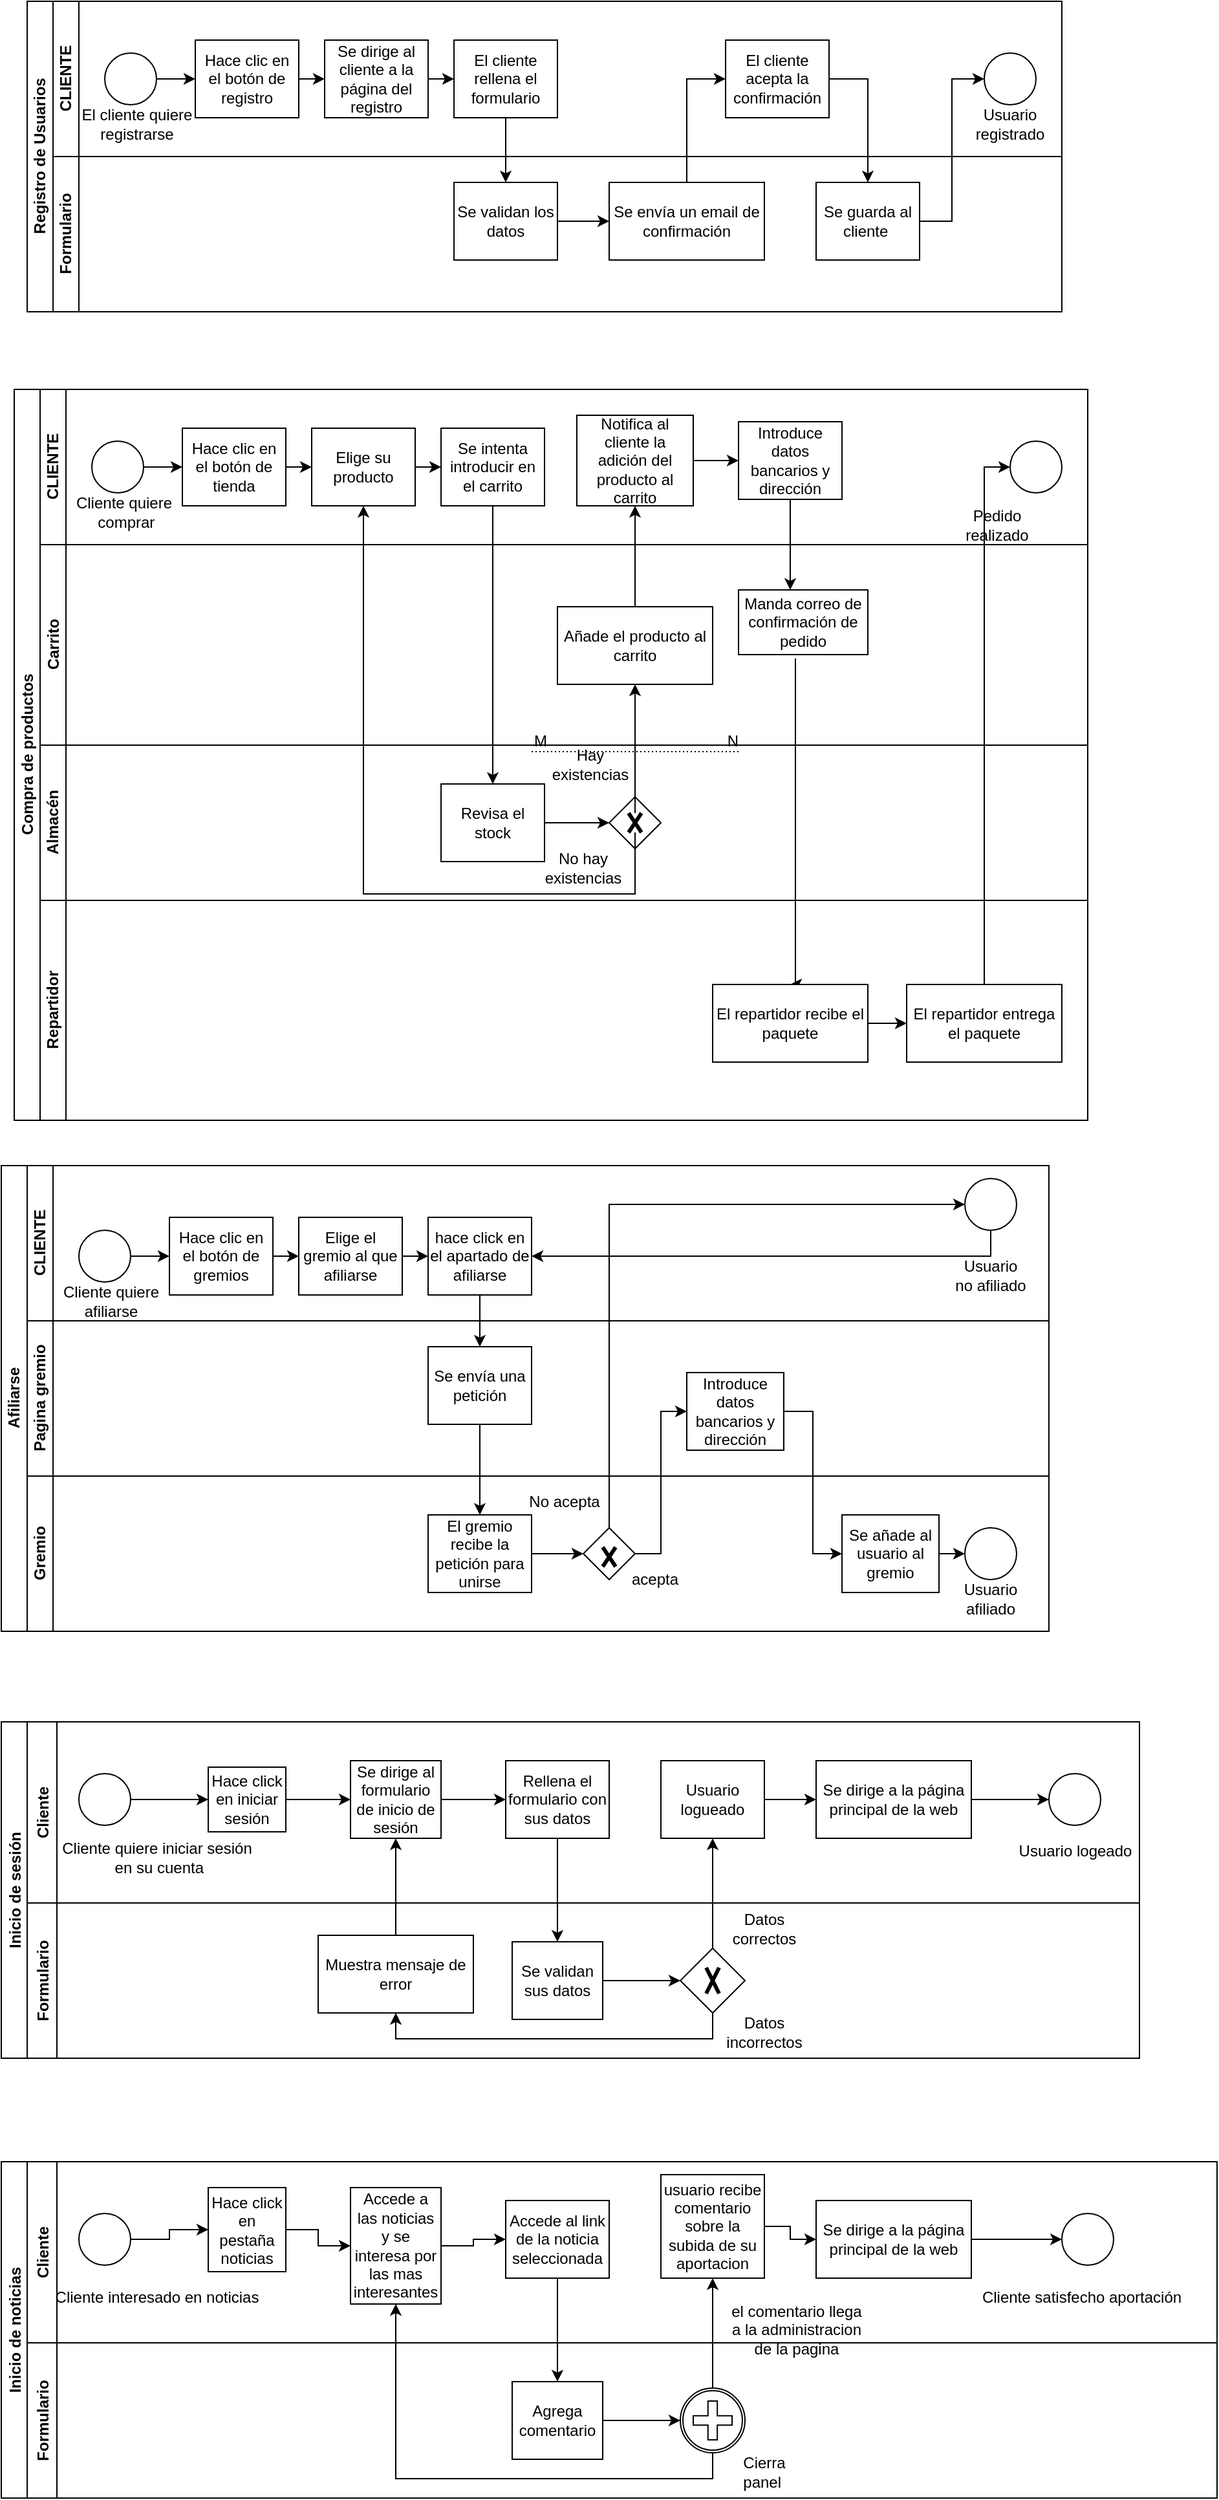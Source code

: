 <mxfile version="18.0.7" type="device"><diagram id="prtHgNgQTEPvFCAcTncT" name="Page-1"><mxGraphModel dx="1381" dy="795" grid="1" gridSize="10" guides="1" tooltips="1" connect="1" arrows="1" fold="1" page="1" pageScale="1" pageWidth="827" pageHeight="1169" math="0" shadow="0"><root><mxCell id="0"/><mxCell id="1" parent="0"/><mxCell id="dNxyNK7c78bLwvsdeMH5-19" value="Registro de Usuarios" style="swimlane;html=1;childLayout=stackLayout;resizeParent=1;resizeParentMax=0;horizontal=0;startSize=20;horizontalStack=0;" parent="1" vertex="1"><mxGeometry x="230" y="130" width="800" height="240" as="geometry"/></mxCell><mxCell id="dNxyNK7c78bLwvsdeMH5-20" value="CLIENTE" style="swimlane;html=1;startSize=20;horizontal=0;" parent="dNxyNK7c78bLwvsdeMH5-19" vertex="1"><mxGeometry x="20" width="780" height="120" as="geometry"/></mxCell><mxCell id="dNxyNK7c78bLwvsdeMH5-25" value="" style="edgeStyle=orthogonalEdgeStyle;rounded=0;orthogonalLoop=1;jettySize=auto;html=1;" parent="dNxyNK7c78bLwvsdeMH5-20" source="dNxyNK7c78bLwvsdeMH5-23" target="dNxyNK7c78bLwvsdeMH5-24" edge="1"><mxGeometry relative="1" as="geometry"/></mxCell><mxCell id="dNxyNK7c78bLwvsdeMH5-23" value="" style="ellipse;whiteSpace=wrap;html=1;" parent="dNxyNK7c78bLwvsdeMH5-20" vertex="1"><mxGeometry x="40" y="40" width="40" height="40" as="geometry"/></mxCell><mxCell id="OFvrjrvto7L5P3AwREQr-15" style="edgeStyle=orthogonalEdgeStyle;rounded=0;orthogonalLoop=1;jettySize=auto;html=1;exitX=1;exitY=0.5;exitDx=0;exitDy=0;entryX=0;entryY=0.5;entryDx=0;entryDy=0;" parent="dNxyNK7c78bLwvsdeMH5-20" source="dNxyNK7c78bLwvsdeMH5-24" target="OFvrjrvto7L5P3AwREQr-13" edge="1"><mxGeometry relative="1" as="geometry"/></mxCell><mxCell id="dNxyNK7c78bLwvsdeMH5-24" value="Hace clic en el botón de registro" style="rounded=0;whiteSpace=wrap;html=1;fontFamily=Helvetica;fontSize=12;fontColor=#000000;align=center;" parent="dNxyNK7c78bLwvsdeMH5-20" vertex="1"><mxGeometry x="110" y="30" width="80" height="60" as="geometry"/></mxCell><mxCell id="dNxyNK7c78bLwvsdeMH5-30" value="El cliente acepta la confirmación" style="rounded=0;whiteSpace=wrap;html=1;fontFamily=Helvetica;fontSize=12;fontColor=#000000;align=center;" parent="dNxyNK7c78bLwvsdeMH5-20" vertex="1"><mxGeometry x="520" y="30" width="80" height="60" as="geometry"/></mxCell><mxCell id="dNxyNK7c78bLwvsdeMH5-32" value="" style="ellipse;whiteSpace=wrap;html=1;" parent="dNxyNK7c78bLwvsdeMH5-20" vertex="1"><mxGeometry x="720" y="40" width="40" height="40" as="geometry"/></mxCell><mxCell id="OFvrjrvto7L5P3AwREQr-1" value="El cliente quiere registrarse" style="text;html=1;strokeColor=none;fillColor=none;align=center;verticalAlign=middle;whiteSpace=wrap;rounded=0;" parent="dNxyNK7c78bLwvsdeMH5-20" vertex="1"><mxGeometry x="10" y="80" width="110" height="30" as="geometry"/></mxCell><mxCell id="OFvrjrvto7L5P3AwREQr-3" value="Usuario registrado" style="text;html=1;strokeColor=none;fillColor=none;align=center;verticalAlign=middle;whiteSpace=wrap;rounded=0;" parent="dNxyNK7c78bLwvsdeMH5-20" vertex="1"><mxGeometry x="710" y="80" width="60" height="30" as="geometry"/></mxCell><mxCell id="OFvrjrvto7L5P3AwREQr-6" value="El cliente rellena el formulario" style="rounded=0;whiteSpace=wrap;html=1;fontFamily=Helvetica;fontSize=12;fontColor=#000000;align=center;" parent="dNxyNK7c78bLwvsdeMH5-20" vertex="1"><mxGeometry x="310" y="30" width="80" height="60" as="geometry"/></mxCell><mxCell id="OFvrjrvto7L5P3AwREQr-14" style="edgeStyle=orthogonalEdgeStyle;rounded=0;orthogonalLoop=1;jettySize=auto;html=1;exitX=1;exitY=0.5;exitDx=0;exitDy=0;entryX=0;entryY=0.5;entryDx=0;entryDy=0;" parent="dNxyNK7c78bLwvsdeMH5-20" source="OFvrjrvto7L5P3AwREQr-13" target="OFvrjrvto7L5P3AwREQr-6" edge="1"><mxGeometry relative="1" as="geometry"/></mxCell><mxCell id="OFvrjrvto7L5P3AwREQr-13" value="Se dirige al cliente a la página del registro" style="rounded=0;whiteSpace=wrap;html=1;fontFamily=Helvetica;fontSize=12;fontColor=#000000;align=center;" parent="dNxyNK7c78bLwvsdeMH5-20" vertex="1"><mxGeometry x="210" y="30" width="80" height="60" as="geometry"/></mxCell><mxCell id="dNxyNK7c78bLwvsdeMH5-21" value="Formulario" style="swimlane;html=1;startSize=20;horizontal=0;" parent="dNxyNK7c78bLwvsdeMH5-19" vertex="1"><mxGeometry x="20" y="120" width="780" height="120" as="geometry"/></mxCell><mxCell id="dNxyNK7c78bLwvsdeMH5-29" value="" style="edgeStyle=orthogonalEdgeStyle;rounded=0;orthogonalLoop=1;jettySize=auto;html=1;endArrow=classic;endFill=1;entryX=0;entryY=0.5;entryDx=0;entryDy=0;" parent="dNxyNK7c78bLwvsdeMH5-21" source="dNxyNK7c78bLwvsdeMH5-26" target="OFvrjrvto7L5P3AwREQr-2" edge="1"><mxGeometry relative="1" as="geometry"><mxPoint x="250" y="60" as="targetPoint"/><Array as="points"/></mxGeometry></mxCell><mxCell id="dNxyNK7c78bLwvsdeMH5-26" value="Se validan los datos" style="rounded=0;whiteSpace=wrap;html=1;fontFamily=Helvetica;fontSize=12;fontColor=#000000;align=center;" parent="dNxyNK7c78bLwvsdeMH5-21" vertex="1"><mxGeometry x="310" y="20" width="80" height="60" as="geometry"/></mxCell><mxCell id="OFvrjrvto7L5P3AwREQr-2" value="Se envía un email de confirmación" style="rounded=0;whiteSpace=wrap;html=1;" parent="dNxyNK7c78bLwvsdeMH5-21" vertex="1"><mxGeometry x="430" y="20" width="120" height="60" as="geometry"/></mxCell><mxCell id="OFvrjrvto7L5P3AwREQr-5" value="Se guarda al cliente&amp;nbsp;" style="rounded=0;whiteSpace=wrap;html=1;fontFamily=Helvetica;fontSize=12;fontColor=#000000;align=center;" parent="dNxyNK7c78bLwvsdeMH5-21" vertex="1"><mxGeometry x="590" y="20" width="80" height="60" as="geometry"/></mxCell><mxCell id="OFvrjrvto7L5P3AwREQr-11" style="edgeStyle=orthogonalEdgeStyle;rounded=0;orthogonalLoop=1;jettySize=auto;html=1;exitX=0.5;exitY=1;exitDx=0;exitDy=0;entryX=0.5;entryY=0;entryDx=0;entryDy=0;" parent="dNxyNK7c78bLwvsdeMH5-19" source="OFvrjrvto7L5P3AwREQr-6" target="dNxyNK7c78bLwvsdeMH5-26" edge="1"><mxGeometry relative="1" as="geometry"/></mxCell><mxCell id="OFvrjrvto7L5P3AwREQr-8" style="edgeStyle=orthogonalEdgeStyle;rounded=0;orthogonalLoop=1;jettySize=auto;html=1;exitX=1;exitY=0.5;exitDx=0;exitDy=0;entryX=0;entryY=0.5;entryDx=0;entryDy=0;" parent="dNxyNK7c78bLwvsdeMH5-19" source="OFvrjrvto7L5P3AwREQr-5" target="dNxyNK7c78bLwvsdeMH5-32" edge="1"><mxGeometry relative="1" as="geometry"/></mxCell><mxCell id="OFvrjrvto7L5P3AwREQr-16" style="edgeStyle=orthogonalEdgeStyle;rounded=0;orthogonalLoop=1;jettySize=auto;html=1;exitX=1;exitY=0.5;exitDx=0;exitDy=0;entryX=0.5;entryY=0;entryDx=0;entryDy=0;" parent="dNxyNK7c78bLwvsdeMH5-19" source="dNxyNK7c78bLwvsdeMH5-30" target="OFvrjrvto7L5P3AwREQr-5" edge="1"><mxGeometry relative="1" as="geometry"/></mxCell><mxCell id="OFvrjrvto7L5P3AwREQr-18" style="edgeStyle=orthogonalEdgeStyle;rounded=0;orthogonalLoop=1;jettySize=auto;html=1;exitX=0.5;exitY=0;exitDx=0;exitDy=0;entryX=0;entryY=0.5;entryDx=0;entryDy=0;" parent="dNxyNK7c78bLwvsdeMH5-19" source="OFvrjrvto7L5P3AwREQr-2" target="dNxyNK7c78bLwvsdeMH5-30" edge="1"><mxGeometry relative="1" as="geometry"/></mxCell><mxCell id="OFvrjrvto7L5P3AwREQr-19" value="Compra de productos" style="swimlane;html=1;childLayout=stackLayout;resizeParent=1;resizeParentMax=0;horizontal=0;startSize=20;horizontalStack=0;sketch=0;shadow=0;strokeWidth=1;" parent="1" vertex="1"><mxGeometry x="220" y="430" width="830" height="565" as="geometry"/></mxCell><mxCell id="OFvrjrvto7L5P3AwREQr-20" value="CLIENTE" style="swimlane;html=1;startSize=20;horizontal=0;sketch=0;shadow=0;strokeWidth=1;" parent="OFvrjrvto7L5P3AwREQr-19" vertex="1"><mxGeometry x="20" width="810" height="120" as="geometry"/></mxCell><mxCell id="OFvrjrvto7L5P3AwREQr-21" value="" style="edgeStyle=orthogonalEdgeStyle;rounded=0;orthogonalLoop=1;jettySize=auto;html=1;sketch=0;shadow=0;strokeWidth=1;" parent="OFvrjrvto7L5P3AwREQr-20" source="OFvrjrvto7L5P3AwREQr-22" target="OFvrjrvto7L5P3AwREQr-24" edge="1"><mxGeometry relative="1" as="geometry"/></mxCell><mxCell id="OFvrjrvto7L5P3AwREQr-22" value="" style="ellipse;whiteSpace=wrap;html=1;sketch=0;shadow=0;strokeWidth=1;" parent="OFvrjrvto7L5P3AwREQr-20" vertex="1"><mxGeometry x="40" y="40" width="40" height="40" as="geometry"/></mxCell><mxCell id="OFvrjrvto7L5P3AwREQr-23" style="edgeStyle=orthogonalEdgeStyle;rounded=0;orthogonalLoop=1;jettySize=auto;html=1;exitX=1;exitY=0.5;exitDx=0;exitDy=0;entryX=0;entryY=0.5;entryDx=0;entryDy=0;sketch=0;shadow=0;strokeWidth=1;" parent="OFvrjrvto7L5P3AwREQr-20" source="OFvrjrvto7L5P3AwREQr-24" target="OFvrjrvto7L5P3AwREQr-31" edge="1"><mxGeometry relative="1" as="geometry"/></mxCell><mxCell id="OFvrjrvto7L5P3AwREQr-24" value="Hace clic en el botón de tienda" style="rounded=0;whiteSpace=wrap;html=1;fontFamily=Helvetica;fontSize=12;fontColor=#000000;align=center;sketch=0;shadow=0;strokeWidth=1;" parent="OFvrjrvto7L5P3AwREQr-20" vertex="1"><mxGeometry x="110" y="30" width="80" height="60" as="geometry"/></mxCell><mxCell id="OFvrjrvto7L5P3AwREQr-54" style="edgeStyle=orthogonalEdgeStyle;rounded=0;orthogonalLoop=1;jettySize=auto;html=1;entryX=0;entryY=0.5;entryDx=0;entryDy=0;sketch=0;shadow=0;strokeWidth=1;" parent="OFvrjrvto7L5P3AwREQr-20" source="OFvrjrvto7L5P3AwREQr-25" target="OFvrjrvto7L5P3AwREQr-53" edge="1"><mxGeometry relative="1" as="geometry"/></mxCell><mxCell id="OFvrjrvto7L5P3AwREQr-25" value="Notifica al cliente la adición del producto al carrito" style="rounded=0;whiteSpace=wrap;html=1;fontFamily=Helvetica;fontSize=12;fontColor=#000000;align=center;sketch=0;shadow=0;strokeWidth=1;" parent="OFvrjrvto7L5P3AwREQr-20" vertex="1"><mxGeometry x="415" y="20" width="90" height="70" as="geometry"/></mxCell><mxCell id="OFvrjrvto7L5P3AwREQr-26" value="" style="ellipse;whiteSpace=wrap;html=1;sketch=0;shadow=0;strokeWidth=1;" parent="OFvrjrvto7L5P3AwREQr-20" vertex="1"><mxGeometry x="750" y="40" width="40" height="40" as="geometry"/></mxCell><mxCell id="OFvrjrvto7L5P3AwREQr-27" value="Cliente quiere&lt;br&gt;&amp;nbsp;comprar" style="text;html=1;strokeColor=none;fillColor=none;align=center;verticalAlign=middle;whiteSpace=wrap;rounded=0;sketch=0;shadow=0;strokeWidth=1;" parent="OFvrjrvto7L5P3AwREQr-20" vertex="1"><mxGeometry x="10" y="80" width="110" height="30" as="geometry"/></mxCell><mxCell id="OFvrjrvto7L5P3AwREQr-28" value="Pedido realizado" style="text;html=1;strokeColor=none;fillColor=none;align=center;verticalAlign=middle;whiteSpace=wrap;rounded=0;sketch=0;shadow=0;strokeWidth=1;" parent="OFvrjrvto7L5P3AwREQr-20" vertex="1"><mxGeometry x="710" y="90" width="60" height="30" as="geometry"/></mxCell><mxCell id="OFvrjrvto7L5P3AwREQr-29" value="Se intenta introducir en el carrito" style="rounded=0;whiteSpace=wrap;html=1;fontFamily=Helvetica;fontSize=12;fontColor=#000000;align=center;sketch=0;shadow=0;strokeWidth=1;" parent="OFvrjrvto7L5P3AwREQr-20" vertex="1"><mxGeometry x="310" y="30" width="80" height="60" as="geometry"/></mxCell><mxCell id="OFvrjrvto7L5P3AwREQr-30" style="edgeStyle=orthogonalEdgeStyle;rounded=0;orthogonalLoop=1;jettySize=auto;html=1;exitX=1;exitY=0.5;exitDx=0;exitDy=0;entryX=0;entryY=0.5;entryDx=0;entryDy=0;sketch=0;shadow=0;strokeWidth=1;" parent="OFvrjrvto7L5P3AwREQr-20" source="OFvrjrvto7L5P3AwREQr-31" target="OFvrjrvto7L5P3AwREQr-29" edge="1"><mxGeometry relative="1" as="geometry"/></mxCell><mxCell id="OFvrjrvto7L5P3AwREQr-31" value="Elige su producto" style="rounded=0;whiteSpace=wrap;html=1;fontFamily=Helvetica;fontSize=12;fontColor=#000000;align=center;sketch=0;shadow=0;strokeWidth=1;" parent="OFvrjrvto7L5P3AwREQr-20" vertex="1"><mxGeometry x="210" y="30" width="80" height="60" as="geometry"/></mxCell><mxCell id="OFvrjrvto7L5P3AwREQr-53" value="Introduce datos bancarios y dirección" style="rounded=0;whiteSpace=wrap;html=1;sketch=0;shadow=0;strokeWidth=1;" parent="OFvrjrvto7L5P3AwREQr-20" vertex="1"><mxGeometry x="540" y="25" width="80" height="60" as="geometry"/></mxCell><mxCell id="OFvrjrvto7L5P3AwREQr-41" value="Carrito" style="swimlane;html=1;startSize=20;horizontal=0;sketch=0;shadow=0;strokeWidth=1;" parent="OFvrjrvto7L5P3AwREQr-19" vertex="1"><mxGeometry x="20" y="120" width="810" height="155" as="geometry"/></mxCell><mxCell id="OFvrjrvto7L5P3AwREQr-55" value="Manda correo de confirmación de pedido" style="rounded=0;whiteSpace=wrap;html=1;sketch=0;shadow=0;strokeWidth=1;" parent="OFvrjrvto7L5P3AwREQr-41" vertex="1"><mxGeometry x="540" y="35" width="100" height="50" as="geometry"/></mxCell><mxCell id="5i8nxZVaCys_K9UVdBFL-6" value="Añade el producto al carrito" style="rounded=0;whiteSpace=wrap;html=1;" parent="OFvrjrvto7L5P3AwREQr-41" vertex="1"><mxGeometry x="400" y="48" width="120" height="60" as="geometry"/></mxCell><mxCell id="_csVhr9UWHXEVKW7v5v0-1" value="Almacén" style="swimlane;html=1;startSize=20;horizontal=0;sketch=0;shadow=0;strokeWidth=1;" parent="OFvrjrvto7L5P3AwREQr-19" vertex="1"><mxGeometry x="20" y="275" width="810" height="120" as="geometry"/></mxCell><mxCell id="OFvrjrvto7L5P3AwREQr-43" value="Revisa el stock" style="rounded=0;whiteSpace=wrap;html=1;fontFamily=Helvetica;fontSize=12;fontColor=#000000;align=center;sketch=0;shadow=0;strokeWidth=1;" parent="_csVhr9UWHXEVKW7v5v0-1" vertex="1"><mxGeometry x="310" y="30" width="80" height="60" as="geometry"/></mxCell><mxCell id="OFvrjrvto7L5P3AwREQr-48" value="" style="rhombus;whiteSpace=wrap;html=1;sketch=0;shadow=0;strokeWidth=1;" parent="_csVhr9UWHXEVKW7v5v0-1" vertex="1"><mxGeometry x="440" y="40" width="40" height="40" as="geometry"/></mxCell><mxCell id="OFvrjrvto7L5P3AwREQr-49" style="edgeStyle=orthogonalEdgeStyle;rounded=0;orthogonalLoop=1;jettySize=auto;html=1;entryX=0;entryY=0.5;entryDx=0;entryDy=0;sketch=0;shadow=0;strokeWidth=1;" parent="_csVhr9UWHXEVKW7v5v0-1" source="OFvrjrvto7L5P3AwREQr-43" target="OFvrjrvto7L5P3AwREQr-48" edge="1"><mxGeometry relative="1" as="geometry"/></mxCell><mxCell id="_csVhr9UWHXEVKW7v5v0-4" value="No hay&lt;br&gt;existencias" style="text;html=1;strokeColor=none;fillColor=none;align=center;verticalAlign=middle;whiteSpace=wrap;rounded=0;sketch=0;shadow=0;strokeWidth=1;" parent="_csVhr9UWHXEVKW7v5v0-1" vertex="1"><mxGeometry x="390" y="80" width="60" height="30" as="geometry"/></mxCell><mxCell id="_csVhr9UWHXEVKW7v5v0-3" value="Hay &lt;br&gt;existencias" style="text;html=1;align=center;verticalAlign=middle;resizable=0;points=[];autosize=1;strokeColor=none;fillColor=none;sketch=0;shadow=0;strokeWidth=1;" parent="_csVhr9UWHXEVKW7v5v0-1" vertex="1"><mxGeometry x="390" width="70" height="30" as="geometry"/></mxCell><mxCell id="5i8nxZVaCys_K9UVdBFL-4" value="" style="shape=umlDestroy;whiteSpace=wrap;html=1;strokeWidth=3;" parent="_csVhr9UWHXEVKW7v5v0-1" vertex="1"><mxGeometry x="455" y="52.5" width="10" height="15" as="geometry"/></mxCell><mxCell id="OFvrjrvto7L5P3AwREQr-47" style="edgeStyle=orthogonalEdgeStyle;rounded=0;orthogonalLoop=1;jettySize=auto;html=1;exitX=0.5;exitY=1;exitDx=0;exitDy=0;entryX=0.5;entryY=0;entryDx=0;entryDy=0;sketch=0;shadow=0;strokeWidth=1;" parent="OFvrjrvto7L5P3AwREQr-19" source="OFvrjrvto7L5P3AwREQr-29" target="OFvrjrvto7L5P3AwREQr-43" edge="1"><mxGeometry relative="1" as="geometry"/></mxCell><mxCell id="OFvrjrvto7L5P3AwREQr-56" style="edgeStyle=orthogonalEdgeStyle;rounded=0;orthogonalLoop=1;jettySize=auto;html=1;entryX=0.4;entryY=0;entryDx=0;entryDy=0;entryPerimeter=0;sketch=0;shadow=0;strokeWidth=1;" parent="OFvrjrvto7L5P3AwREQr-19" source="OFvrjrvto7L5P3AwREQr-53" target="OFvrjrvto7L5P3AwREQr-55" edge="1"><mxGeometry relative="1" as="geometry"/></mxCell><mxCell id="_csVhr9UWHXEVKW7v5v0-6" style="edgeStyle=orthogonalEdgeStyle;rounded=0;orthogonalLoop=1;jettySize=auto;html=1;exitX=0.44;exitY=1.06;exitDx=0;exitDy=0;exitPerimeter=0;sketch=0;shadow=0;strokeWidth=1;entryX=0.5;entryY=0;entryDx=0;entryDy=0;" parent="OFvrjrvto7L5P3AwREQr-19" source="OFvrjrvto7L5P3AwREQr-55" target="_csVhr9UWHXEVKW7v5v0-5" edge="1"><mxGeometry relative="1" as="geometry"><mxPoint x="520" y="460" as="targetPoint"/><Array as="points"><mxPoint x="604" y="460"/></Array></mxGeometry></mxCell><mxCell id="_csVhr9UWHXEVKW7v5v0-11" style="edgeStyle=orthogonalEdgeStyle;rounded=0;orthogonalLoop=1;jettySize=auto;html=1;exitX=0.5;exitY=0;exitDx=0;exitDy=0;entryX=0;entryY=0.5;entryDx=0;entryDy=0;sketch=0;shadow=0;strokeWidth=1;" parent="OFvrjrvto7L5P3AwREQr-19" source="_csVhr9UWHXEVKW7v5v0-7" target="OFvrjrvto7L5P3AwREQr-26" edge="1"><mxGeometry relative="1" as="geometry"/></mxCell><mxCell id="OFvrjrvto7L5P3AwREQr-32" value="Repartidor" style="swimlane;html=1;startSize=20;horizontal=0;sketch=0;shadow=0;strokeWidth=1;" parent="OFvrjrvto7L5P3AwREQr-19" vertex="1"><mxGeometry x="20" y="395" width="810" height="170" as="geometry"/></mxCell><mxCell id="_csVhr9UWHXEVKW7v5v0-8" style="edgeStyle=orthogonalEdgeStyle;rounded=0;orthogonalLoop=1;jettySize=auto;html=1;exitX=1;exitY=0.5;exitDx=0;exitDy=0;entryX=0;entryY=0.5;entryDx=0;entryDy=0;sketch=0;shadow=0;strokeWidth=1;" parent="OFvrjrvto7L5P3AwREQr-32" source="_csVhr9UWHXEVKW7v5v0-5" target="_csVhr9UWHXEVKW7v5v0-7" edge="1"><mxGeometry relative="1" as="geometry"/></mxCell><mxCell id="_csVhr9UWHXEVKW7v5v0-5" value="El repartidor recibe el paquete" style="rounded=0;whiteSpace=wrap;html=1;sketch=0;shadow=0;strokeWidth=1;" parent="OFvrjrvto7L5P3AwREQr-32" vertex="1"><mxGeometry x="520" y="65" width="120" height="60" as="geometry"/></mxCell><mxCell id="_csVhr9UWHXEVKW7v5v0-7" value="El repartidor entrega el paquete" style="rounded=0;whiteSpace=wrap;html=1;sketch=0;shadow=0;strokeWidth=1;" parent="OFvrjrvto7L5P3AwREQr-32" vertex="1"><mxGeometry x="670" y="65" width="120" height="60" as="geometry"/></mxCell><mxCell id="5i8nxZVaCys_K9UVdBFL-7" style="edgeStyle=orthogonalEdgeStyle;rounded=0;orthogonalLoop=1;jettySize=auto;html=1;entryX=0.5;entryY=1;entryDx=0;entryDy=0;" parent="OFvrjrvto7L5P3AwREQr-19" source="5i8nxZVaCys_K9UVdBFL-6" target="OFvrjrvto7L5P3AwREQr-25" edge="1"><mxGeometry relative="1" as="geometry"/></mxCell><mxCell id="5i8nxZVaCys_K9UVdBFL-8" style="edgeStyle=orthogonalEdgeStyle;rounded=0;orthogonalLoop=1;jettySize=auto;html=1;entryX=0.5;entryY=1;entryDx=0;entryDy=0;" parent="OFvrjrvto7L5P3AwREQr-19" source="5i8nxZVaCys_K9UVdBFL-4" target="5i8nxZVaCys_K9UVdBFL-6" edge="1"><mxGeometry relative="1" as="geometry"/></mxCell><mxCell id="5i8nxZVaCys_K9UVdBFL-9" style="edgeStyle=orthogonalEdgeStyle;rounded=0;orthogonalLoop=1;jettySize=auto;html=1;entryX=0.5;entryY=1;entryDx=0;entryDy=0;" parent="OFvrjrvto7L5P3AwREQr-19" source="5i8nxZVaCys_K9UVdBFL-4" target="OFvrjrvto7L5P3AwREQr-31" edge="1"><mxGeometry relative="1" as="geometry"><Array as="points"><mxPoint x="480" y="390"/><mxPoint x="270" y="390"/></Array></mxGeometry></mxCell><mxCell id="_csVhr9UWHXEVKW7v5v0-14" value="Afiliarse" style="swimlane;html=1;childLayout=stackLayout;resizeParent=1;resizeParentMax=0;horizontal=0;startSize=20;horizontalStack=0;" parent="1" vertex="1"><mxGeometry x="210" y="1030" width="810" height="360" as="geometry"/></mxCell><mxCell id="_csVhr9UWHXEVKW7v5v0-15" value="CLIENTE" style="swimlane;html=1;startSize=20;horizontal=0;" parent="_csVhr9UWHXEVKW7v5v0-14" vertex="1"><mxGeometry x="20" width="790" height="120" as="geometry"/></mxCell><mxCell id="_csVhr9UWHXEVKW7v5v0-16" value="" style="edgeStyle=orthogonalEdgeStyle;rounded=0;orthogonalLoop=1;jettySize=auto;html=1;" parent="_csVhr9UWHXEVKW7v5v0-15" source="_csVhr9UWHXEVKW7v5v0-17" target="_csVhr9UWHXEVKW7v5v0-19" edge="1"><mxGeometry relative="1" as="geometry"/></mxCell><mxCell id="_csVhr9UWHXEVKW7v5v0-17" value="" style="ellipse;whiteSpace=wrap;html=1;" parent="_csVhr9UWHXEVKW7v5v0-15" vertex="1"><mxGeometry x="40" y="50" width="40" height="40" as="geometry"/></mxCell><mxCell id="_csVhr9UWHXEVKW7v5v0-18" style="edgeStyle=orthogonalEdgeStyle;rounded=0;orthogonalLoop=1;jettySize=auto;html=1;exitX=1;exitY=0.5;exitDx=0;exitDy=0;entryX=0;entryY=0.5;entryDx=0;entryDy=0;" parent="_csVhr9UWHXEVKW7v5v0-15" source="_csVhr9UWHXEVKW7v5v0-19" target="_csVhr9UWHXEVKW7v5v0-27" edge="1"><mxGeometry relative="1" as="geometry"/></mxCell><mxCell id="_csVhr9UWHXEVKW7v5v0-19" value="Hace clic en el botón de gremios" style="rounded=0;whiteSpace=wrap;html=1;fontFamily=Helvetica;fontSize=12;fontColor=#000000;align=center;" parent="_csVhr9UWHXEVKW7v5v0-15" vertex="1"><mxGeometry x="110" y="40" width="80" height="60" as="geometry"/></mxCell><mxCell id="_csVhr9UWHXEVKW7v5v0-23" value="Cliente quiere afiliarse" style="text;html=1;strokeColor=none;fillColor=none;align=center;verticalAlign=middle;whiteSpace=wrap;rounded=0;" parent="_csVhr9UWHXEVKW7v5v0-15" vertex="1"><mxGeometry x="10" y="90" width="110" height="30" as="geometry"/></mxCell><mxCell id="_csVhr9UWHXEVKW7v5v0-25" value="hace click en el apartado de afiliarse" style="rounded=0;whiteSpace=wrap;html=1;fontFamily=Helvetica;fontSize=12;fontColor=#000000;align=center;" parent="_csVhr9UWHXEVKW7v5v0-15" vertex="1"><mxGeometry x="310" y="40" width="80" height="60" as="geometry"/></mxCell><mxCell id="_csVhr9UWHXEVKW7v5v0-26" style="edgeStyle=orthogonalEdgeStyle;rounded=0;orthogonalLoop=1;jettySize=auto;html=1;exitX=1;exitY=0.5;exitDx=0;exitDy=0;entryX=0;entryY=0.5;entryDx=0;entryDy=0;" parent="_csVhr9UWHXEVKW7v5v0-15" source="_csVhr9UWHXEVKW7v5v0-27" target="_csVhr9UWHXEVKW7v5v0-25" edge="1"><mxGeometry relative="1" as="geometry"/></mxCell><mxCell id="_csVhr9UWHXEVKW7v5v0-27" value="Elige el gremio al que afiliarse" style="rounded=0;whiteSpace=wrap;html=1;fontFamily=Helvetica;fontSize=12;fontColor=#000000;align=center;" parent="_csVhr9UWHXEVKW7v5v0-15" vertex="1"><mxGeometry x="210" y="40" width="80" height="60" as="geometry"/></mxCell><mxCell id="_csVhr9UWHXEVKW7v5v0-74" style="edgeStyle=orthogonalEdgeStyle;rounded=0;sketch=0;orthogonalLoop=1;jettySize=auto;html=1;exitX=0.5;exitY=1;exitDx=0;exitDy=0;entryX=1;entryY=0.5;entryDx=0;entryDy=0;shadow=0;strokeWidth=1;" parent="_csVhr9UWHXEVKW7v5v0-15" source="_csVhr9UWHXEVKW7v5v0-61" target="_csVhr9UWHXEVKW7v5v0-25" edge="1"><mxGeometry relative="1" as="geometry"/></mxCell><mxCell id="_csVhr9UWHXEVKW7v5v0-61" value="" style="ellipse;whiteSpace=wrap;html=1;" parent="_csVhr9UWHXEVKW7v5v0-15" vertex="1"><mxGeometry x="725" y="10" width="40" height="40" as="geometry"/></mxCell><mxCell id="_csVhr9UWHXEVKW7v5v0-62" value="Usuario&lt;br&gt;no afiliado" style="text;html=1;strokeColor=none;fillColor=none;align=center;verticalAlign=middle;whiteSpace=wrap;rounded=0;" parent="_csVhr9UWHXEVKW7v5v0-15" vertex="1"><mxGeometry x="715" y="70" width="60" height="30" as="geometry"/></mxCell><mxCell id="_csVhr9UWHXEVKW7v5v0-29" value="Pagina gremio" style="swimlane;html=1;startSize=20;horizontal=0;" parent="_csVhr9UWHXEVKW7v5v0-14" vertex="1"><mxGeometry x="20" y="120" width="790" height="120" as="geometry"/></mxCell><mxCell id="_csVhr9UWHXEVKW7v5v0-31" value="Se envía una petición" style="rounded=0;whiteSpace=wrap;html=1;fontFamily=Helvetica;fontSize=12;fontColor=#000000;align=center;" parent="_csVhr9UWHXEVKW7v5v0-29" vertex="1"><mxGeometry x="310" y="20" width="80" height="60" as="geometry"/></mxCell><mxCell id="_csVhr9UWHXEVKW7v5v0-72" value="Introduce datos bancarios y dirección" style="rounded=0;whiteSpace=wrap;html=1;" parent="_csVhr9UWHXEVKW7v5v0-29" vertex="1"><mxGeometry x="510" y="40" width="75" height="60" as="geometry"/></mxCell><mxCell id="_csVhr9UWHXEVKW7v5v0-36" value="Gremio" style="swimlane;html=1;startSize=20;horizontal=0;" parent="_csVhr9UWHXEVKW7v5v0-14" vertex="1"><mxGeometry x="20" y="240" width="790" height="120" as="geometry"/></mxCell><mxCell id="_csVhr9UWHXEVKW7v5v0-37" value="Se añade al usuario al gremio" style="rounded=0;whiteSpace=wrap;html=1;" parent="_csVhr9UWHXEVKW7v5v0-36" vertex="1"><mxGeometry x="630" y="30" width="75" height="60" as="geometry"/></mxCell><mxCell id="_csVhr9UWHXEVKW7v5v0-22" value="" style="ellipse;whiteSpace=wrap;html=1;" parent="_csVhr9UWHXEVKW7v5v0-36" vertex="1"><mxGeometry x="725" y="40" width="40" height="40" as="geometry"/></mxCell><mxCell id="_csVhr9UWHXEVKW7v5v0-24" value="Usuario afiliado" style="text;html=1;strokeColor=none;fillColor=none;align=center;verticalAlign=middle;whiteSpace=wrap;rounded=0;" parent="_csVhr9UWHXEVKW7v5v0-36" vertex="1"><mxGeometry x="715" y="80" width="60" height="30" as="geometry"/></mxCell><mxCell id="_csVhr9UWHXEVKW7v5v0-52" value="El gremio recibe la petición para unirse" style="rounded=0;whiteSpace=wrap;html=1;fontFamily=Helvetica;fontSize=12;fontColor=#000000;align=center;" parent="_csVhr9UWHXEVKW7v5v0-36" vertex="1"><mxGeometry x="310" y="30" width="80" height="60" as="geometry"/></mxCell><mxCell id="_csVhr9UWHXEVKW7v5v0-56" value="" style="rhombus;whiteSpace=wrap;html=1;sketch=0;shadow=0;strokeWidth=1;" parent="_csVhr9UWHXEVKW7v5v0-36" vertex="1"><mxGeometry x="430" y="40" width="40" height="40" as="geometry"/></mxCell><mxCell id="_csVhr9UWHXEVKW7v5v0-58" style="edgeStyle=orthogonalEdgeStyle;rounded=0;sketch=0;orthogonalLoop=1;jettySize=auto;html=1;exitX=1;exitY=0.5;exitDx=0;exitDy=0;entryX=0;entryY=0.5;entryDx=0;entryDy=0;shadow=0;strokeWidth=1;" parent="_csVhr9UWHXEVKW7v5v0-36" source="_csVhr9UWHXEVKW7v5v0-52" target="_csVhr9UWHXEVKW7v5v0-56" edge="1"><mxGeometry relative="1" as="geometry"/></mxCell><mxCell id="_csVhr9UWHXEVKW7v5v0-65" value="No acepta" style="text;html=1;align=center;verticalAlign=middle;resizable=0;points=[];autosize=1;strokeColor=none;fillColor=none;" parent="_csVhr9UWHXEVKW7v5v0-36" vertex="1"><mxGeometry x="380" y="10" width="70" height="20" as="geometry"/></mxCell><mxCell id="_csVhr9UWHXEVKW7v5v0-67" value="acepta" style="text;html=1;align=center;verticalAlign=middle;resizable=0;points=[];autosize=1;strokeColor=none;fillColor=none;" parent="_csVhr9UWHXEVKW7v5v0-36" vertex="1"><mxGeometry x="460" y="70" width="50" height="20" as="geometry"/></mxCell><mxCell id="_csVhr9UWHXEVKW7v5v0-68" style="edgeStyle=orthogonalEdgeStyle;rounded=0;sketch=0;orthogonalLoop=1;jettySize=auto;html=1;exitX=1;exitY=0.5;exitDx=0;exitDy=0;shadow=0;strokeWidth=1;entryX=0;entryY=0.5;entryDx=0;entryDy=0;" parent="_csVhr9UWHXEVKW7v5v0-36" source="_csVhr9UWHXEVKW7v5v0-37" target="_csVhr9UWHXEVKW7v5v0-22" edge="1"><mxGeometry relative="1" as="geometry"><mxPoint x="710" y="40" as="targetPoint"/></mxGeometry></mxCell><mxCell id="5i8nxZVaCys_K9UVdBFL-5" value="" style="shape=umlDestroy;whiteSpace=wrap;html=1;strokeWidth=3;" parent="_csVhr9UWHXEVKW7v5v0-36" vertex="1"><mxGeometry x="445" y="55" width="10" height="15" as="geometry"/></mxCell><mxCell id="_csVhr9UWHXEVKW7v5v0-38" style="edgeStyle=orthogonalEdgeStyle;rounded=0;orthogonalLoop=1;jettySize=auto;html=1;exitX=0.5;exitY=1;exitDx=0;exitDy=0;entryX=0.5;entryY=0;entryDx=0;entryDy=0;" parent="_csVhr9UWHXEVKW7v5v0-14" source="_csVhr9UWHXEVKW7v5v0-25" target="_csVhr9UWHXEVKW7v5v0-31" edge="1"><mxGeometry relative="1" as="geometry"/></mxCell><mxCell id="_csVhr9UWHXEVKW7v5v0-59" style="edgeStyle=orthogonalEdgeStyle;rounded=0;sketch=0;orthogonalLoop=1;jettySize=auto;html=1;exitX=0.5;exitY=0;exitDx=0;exitDy=0;shadow=0;strokeWidth=1;entryX=0;entryY=0.5;entryDx=0;entryDy=0;" parent="_csVhr9UWHXEVKW7v5v0-14" source="_csVhr9UWHXEVKW7v5v0-56" target="_csVhr9UWHXEVKW7v5v0-61" edge="1"><mxGeometry relative="1" as="geometry"><mxPoint x="570" y="60" as="targetPoint"/></mxGeometry></mxCell><mxCell id="_csVhr9UWHXEVKW7v5v0-63" style="edgeStyle=orthogonalEdgeStyle;rounded=0;sketch=0;orthogonalLoop=1;jettySize=auto;html=1;exitX=0.5;exitY=1;exitDx=0;exitDy=0;shadow=0;strokeWidth=1;" parent="_csVhr9UWHXEVKW7v5v0-14" source="_csVhr9UWHXEVKW7v5v0-31" target="_csVhr9UWHXEVKW7v5v0-52" edge="1"><mxGeometry relative="1" as="geometry"/></mxCell><mxCell id="_csVhr9UWHXEVKW7v5v0-73" style="edgeStyle=orthogonalEdgeStyle;rounded=0;sketch=0;orthogonalLoop=1;jettySize=auto;html=1;entryX=0;entryY=0.5;entryDx=0;entryDy=0;shadow=0;strokeWidth=1;" parent="_csVhr9UWHXEVKW7v5v0-14" source="_csVhr9UWHXEVKW7v5v0-72" target="_csVhr9UWHXEVKW7v5v0-37" edge="1"><mxGeometry relative="1" as="geometry"/></mxCell><mxCell id="_csVhr9UWHXEVKW7v5v0-71" style="edgeStyle=orthogonalEdgeStyle;rounded=0;sketch=0;orthogonalLoop=1;jettySize=auto;html=1;shadow=0;strokeWidth=1;entryX=0;entryY=0.5;entryDx=0;entryDy=0;" parent="_csVhr9UWHXEVKW7v5v0-14" source="_csVhr9UWHXEVKW7v5v0-56" target="_csVhr9UWHXEVKW7v5v0-72" edge="1"><mxGeometry relative="1" as="geometry"><mxPoint x="530" y="300" as="targetPoint"/></mxGeometry></mxCell><mxCell id="5i8nxZVaCys_K9UVdBFL-1" value="" style="endArrow=none;html=1;rounded=0;dashed=1;dashPattern=1 2;" parent="1" edge="1"><mxGeometry relative="1" as="geometry"><mxPoint x="620" y="710" as="sourcePoint"/><mxPoint x="780" y="710" as="targetPoint"/></mxGeometry></mxCell><mxCell id="5i8nxZVaCys_K9UVdBFL-2" value="M" style="resizable=0;html=1;align=left;verticalAlign=bottom;" parent="5i8nxZVaCys_K9UVdBFL-1" connectable="0" vertex="1"><mxGeometry x="-1" relative="1" as="geometry"/></mxCell><mxCell id="5i8nxZVaCys_K9UVdBFL-3" value="N" style="resizable=0;html=1;align=right;verticalAlign=bottom;" parent="5i8nxZVaCys_K9UVdBFL-1" connectable="0" vertex="1"><mxGeometry x="1" relative="1" as="geometry"/></mxCell><mxCell id="xpVXnersrWo587A7DM_1-1" value="Inicio de sesión" style="swimlane;horizontal=0;startSize=20;" vertex="1" parent="1"><mxGeometry x="210" y="1460" width="880" height="260" as="geometry"><mxRectangle x="40" y="140" width="30" height="110" as="alternateBounds"/></mxGeometry></mxCell><mxCell id="xpVXnersrWo587A7DM_1-2" value="Cliente" style="swimlane;horizontal=0;" vertex="1" parent="xpVXnersrWo587A7DM_1-1"><mxGeometry x="20" width="860" height="140" as="geometry"/></mxCell><mxCell id="xpVXnersrWo587A7DM_1-3" style="edgeStyle=orthogonalEdgeStyle;rounded=0;orthogonalLoop=1;jettySize=auto;html=1;exitX=1;exitY=0.5;exitDx=0;exitDy=0;entryX=0;entryY=0.5;entryDx=0;entryDy=0;" edge="1" parent="xpVXnersrWo587A7DM_1-2" source="xpVXnersrWo587A7DM_1-4" target="xpVXnersrWo587A7DM_1-7"><mxGeometry relative="1" as="geometry"/></mxCell><mxCell id="xpVXnersrWo587A7DM_1-4" value="" style="ellipse;whiteSpace=wrap;html=1;aspect=fixed;" vertex="1" parent="xpVXnersrWo587A7DM_1-2"><mxGeometry x="40" y="40" width="40" height="40" as="geometry"/></mxCell><mxCell id="xpVXnersrWo587A7DM_1-5" value="Cliente quiere iniciar sesión&lt;br&gt;&amp;nbsp;en su cuenta" style="text;html=1;align=center;verticalAlign=middle;resizable=0;points=[];autosize=1;strokeColor=none;fillColor=none;" vertex="1" parent="xpVXnersrWo587A7DM_1-2"><mxGeometry x="20" y="90" width="160" height="30" as="geometry"/></mxCell><mxCell id="xpVXnersrWo587A7DM_1-6" style="edgeStyle=orthogonalEdgeStyle;rounded=0;orthogonalLoop=1;jettySize=auto;html=1;exitX=1;exitY=0.5;exitDx=0;exitDy=0;entryX=0;entryY=0.5;entryDx=0;entryDy=0;" edge="1" parent="xpVXnersrWo587A7DM_1-2" source="xpVXnersrWo587A7DM_1-7" target="xpVXnersrWo587A7DM_1-9"><mxGeometry relative="1" as="geometry"/></mxCell><mxCell id="xpVXnersrWo587A7DM_1-7" value="Hace click en iniciar sesión" style="rounded=0;whiteSpace=wrap;html=1;" vertex="1" parent="xpVXnersrWo587A7DM_1-2"><mxGeometry x="140" y="35" width="60" height="50" as="geometry"/></mxCell><mxCell id="xpVXnersrWo587A7DM_1-8" style="edgeStyle=orthogonalEdgeStyle;rounded=0;orthogonalLoop=1;jettySize=auto;html=1;exitX=1;exitY=0.5;exitDx=0;exitDy=0;entryX=0;entryY=0.5;entryDx=0;entryDy=0;" edge="1" parent="xpVXnersrWo587A7DM_1-2" source="xpVXnersrWo587A7DM_1-9" target="xpVXnersrWo587A7DM_1-10"><mxGeometry relative="1" as="geometry"/></mxCell><mxCell id="xpVXnersrWo587A7DM_1-9" value="Se dirige al formulario de inicio de sesión" style="rounded=0;whiteSpace=wrap;html=1;" vertex="1" parent="xpVXnersrWo587A7DM_1-2"><mxGeometry x="250" y="30" width="70" height="60" as="geometry"/></mxCell><mxCell id="xpVXnersrWo587A7DM_1-10" value="Rellena el formulario con sus datos" style="rounded=0;whiteSpace=wrap;html=1;" vertex="1" parent="xpVXnersrWo587A7DM_1-2"><mxGeometry x="370" y="30" width="80" height="60" as="geometry"/></mxCell><mxCell id="xpVXnersrWo587A7DM_1-27" style="edgeStyle=orthogonalEdgeStyle;rounded=0;orthogonalLoop=1;jettySize=auto;html=1;" edge="1" parent="xpVXnersrWo587A7DM_1-2" source="xpVXnersrWo587A7DM_1-11" target="xpVXnersrWo587A7DM_1-25"><mxGeometry relative="1" as="geometry"/></mxCell><mxCell id="xpVXnersrWo587A7DM_1-11" value="Se dirige a la página principal de la web" style="rounded=0;whiteSpace=wrap;html=1;" vertex="1" parent="xpVXnersrWo587A7DM_1-2"><mxGeometry x="610" y="30" width="120" height="60" as="geometry"/></mxCell><mxCell id="xpVXnersrWo587A7DM_1-12" style="edgeStyle=orthogonalEdgeStyle;rounded=0;orthogonalLoop=1;jettySize=auto;html=1;exitX=1;exitY=0.5;exitDx=0;exitDy=0;entryX=0;entryY=0.5;entryDx=0;entryDy=0;" edge="1" parent="xpVXnersrWo587A7DM_1-2" source="xpVXnersrWo587A7DM_1-13" target="xpVXnersrWo587A7DM_1-11"><mxGeometry relative="1" as="geometry"/></mxCell><mxCell id="xpVXnersrWo587A7DM_1-13" value="Usuario logueado" style="rounded=0;whiteSpace=wrap;html=1;" vertex="1" parent="xpVXnersrWo587A7DM_1-2"><mxGeometry x="490" y="30" width="80" height="60" as="geometry"/></mxCell><mxCell id="xpVXnersrWo587A7DM_1-25" value="" style="ellipse;whiteSpace=wrap;html=1;aspect=fixed;" vertex="1" parent="xpVXnersrWo587A7DM_1-2"><mxGeometry x="790" y="40" width="40" height="40" as="geometry"/></mxCell><mxCell id="xpVXnersrWo587A7DM_1-26" value="Usuario logeado" style="text;html=1;align=center;verticalAlign=middle;resizable=0;points=[];autosize=1;strokeColor=none;fillColor=none;" vertex="1" parent="xpVXnersrWo587A7DM_1-2"><mxGeometry x="760" y="90" width="100" height="20" as="geometry"/></mxCell><mxCell id="xpVXnersrWo587A7DM_1-14" value="Formulario" style="swimlane;horizontal=0;" vertex="1" parent="xpVXnersrWo587A7DM_1-1"><mxGeometry x="20" y="140" width="860" height="120" as="geometry"/></mxCell><mxCell id="xpVXnersrWo587A7DM_1-15" style="edgeStyle=orthogonalEdgeStyle;rounded=0;orthogonalLoop=1;jettySize=auto;html=1;exitX=1;exitY=0.5;exitDx=0;exitDy=0;entryX=0;entryY=0.5;entryDx=0;entryDy=0;" edge="1" parent="xpVXnersrWo587A7DM_1-14" source="xpVXnersrWo587A7DM_1-16" target="xpVXnersrWo587A7DM_1-17"><mxGeometry relative="1" as="geometry"/></mxCell><mxCell id="xpVXnersrWo587A7DM_1-16" value="Se validan sus datos" style="rounded=0;whiteSpace=wrap;html=1;" vertex="1" parent="xpVXnersrWo587A7DM_1-14"><mxGeometry x="375" y="30" width="70" height="60" as="geometry"/></mxCell><mxCell id="xpVXnersrWo587A7DM_1-30" style="edgeStyle=orthogonalEdgeStyle;rounded=0;orthogonalLoop=1;jettySize=auto;html=1;entryX=0.5;entryY=1;entryDx=0;entryDy=0;" edge="1" parent="xpVXnersrWo587A7DM_1-14" source="xpVXnersrWo587A7DM_1-17" target="xpVXnersrWo587A7DM_1-28"><mxGeometry relative="1" as="geometry"><Array as="points"><mxPoint x="530" y="105"/><mxPoint x="285" y="105"/></Array></mxGeometry></mxCell><mxCell id="xpVXnersrWo587A7DM_1-17" value="" style="rhombus;whiteSpace=wrap;html=1;" vertex="1" parent="xpVXnersrWo587A7DM_1-14"><mxGeometry x="505" y="35" width="50" height="50" as="geometry"/></mxCell><mxCell id="xpVXnersrWo587A7DM_1-18" value="Datos incorrectos" style="text;html=1;strokeColor=none;fillColor=none;align=center;verticalAlign=middle;whiteSpace=wrap;rounded=0;" vertex="1" parent="xpVXnersrWo587A7DM_1-14"><mxGeometry x="540" y="85" width="60" height="30" as="geometry"/></mxCell><mxCell id="xpVXnersrWo587A7DM_1-19" value="Datos correctos" style="text;html=1;strokeColor=none;fillColor=none;align=center;verticalAlign=middle;whiteSpace=wrap;rounded=0;" vertex="1" parent="xpVXnersrWo587A7DM_1-14"><mxGeometry x="540" y="5" width="60" height="30" as="geometry"/></mxCell><mxCell id="xpVXnersrWo587A7DM_1-23" value="" style="shape=umlDestroy;whiteSpace=wrap;html=1;strokeWidth=3;" vertex="1" parent="xpVXnersrWo587A7DM_1-14"><mxGeometry x="525" y="50" width="10" height="20" as="geometry"/></mxCell><mxCell id="xpVXnersrWo587A7DM_1-28" value="Muestra mensaje de error" style="rounded=0;whiteSpace=wrap;html=1;" vertex="1" parent="xpVXnersrWo587A7DM_1-14"><mxGeometry x="225" y="25" width="120" height="60" as="geometry"/></mxCell><mxCell id="xpVXnersrWo587A7DM_1-20" style="edgeStyle=orthogonalEdgeStyle;rounded=0;orthogonalLoop=1;jettySize=auto;html=1;exitX=0.5;exitY=1;exitDx=0;exitDy=0;entryX=0.5;entryY=0;entryDx=0;entryDy=0;" edge="1" parent="xpVXnersrWo587A7DM_1-1" source="xpVXnersrWo587A7DM_1-10" target="xpVXnersrWo587A7DM_1-16"><mxGeometry relative="1" as="geometry"/></mxCell><mxCell id="xpVXnersrWo587A7DM_1-22" style="edgeStyle=orthogonalEdgeStyle;rounded=0;orthogonalLoop=1;jettySize=auto;html=1;exitX=0.5;exitY=0;exitDx=0;exitDy=0;entryX=0.5;entryY=1;entryDx=0;entryDy=0;" edge="1" parent="xpVXnersrWo587A7DM_1-1" source="xpVXnersrWo587A7DM_1-17" target="xpVXnersrWo587A7DM_1-13"><mxGeometry relative="1" as="geometry"><mxPoint x="535" y="80" as="targetPoint"/></mxGeometry></mxCell><mxCell id="xpVXnersrWo587A7DM_1-31" style="edgeStyle=orthogonalEdgeStyle;rounded=0;orthogonalLoop=1;jettySize=auto;html=1;" edge="1" parent="xpVXnersrWo587A7DM_1-1" source="xpVXnersrWo587A7DM_1-28" target="xpVXnersrWo587A7DM_1-9"><mxGeometry relative="1" as="geometry"/></mxCell><mxCell id="xpVXnersrWo587A7DM_1-57" value="Inicio de noticias" style="swimlane;horizontal=0;startSize=20;" vertex="1" parent="1"><mxGeometry x="210" y="1800" width="940" height="260" as="geometry"><mxRectangle x="40" y="140" width="30" height="110" as="alternateBounds"/></mxGeometry></mxCell><mxCell id="xpVXnersrWo587A7DM_1-58" value="Cliente" style="swimlane;horizontal=0;" vertex="1" parent="xpVXnersrWo587A7DM_1-57"><mxGeometry x="20" width="920" height="140" as="geometry"/></mxCell><mxCell id="xpVXnersrWo587A7DM_1-59" style="edgeStyle=orthogonalEdgeStyle;rounded=0;orthogonalLoop=1;jettySize=auto;html=1;exitX=1;exitY=0.5;exitDx=0;exitDy=0;entryX=0;entryY=0.5;entryDx=0;entryDy=0;" edge="1" parent="xpVXnersrWo587A7DM_1-58" source="xpVXnersrWo587A7DM_1-60" target="xpVXnersrWo587A7DM_1-63"><mxGeometry relative="1" as="geometry"/></mxCell><mxCell id="xpVXnersrWo587A7DM_1-60" value="" style="ellipse;whiteSpace=wrap;html=1;aspect=fixed;" vertex="1" parent="xpVXnersrWo587A7DM_1-58"><mxGeometry x="40" y="40" width="40" height="40" as="geometry"/></mxCell><mxCell id="xpVXnersrWo587A7DM_1-61" value="Cliente interesado en noticias" style="text;html=1;align=center;verticalAlign=middle;resizable=0;points=[];autosize=1;strokeColor=none;fillColor=none;" vertex="1" parent="xpVXnersrWo587A7DM_1-58"><mxGeometry x="15" y="95" width="170" height="20" as="geometry"/></mxCell><mxCell id="xpVXnersrWo587A7DM_1-62" style="edgeStyle=orthogonalEdgeStyle;rounded=0;orthogonalLoop=1;jettySize=auto;html=1;exitX=1;exitY=0.5;exitDx=0;exitDy=0;entryX=0;entryY=0.5;entryDx=0;entryDy=0;" edge="1" parent="xpVXnersrWo587A7DM_1-58" source="xpVXnersrWo587A7DM_1-63" target="xpVXnersrWo587A7DM_1-65"><mxGeometry relative="1" as="geometry"/></mxCell><mxCell id="xpVXnersrWo587A7DM_1-63" value="Hace click en pestaña noticias" style="rounded=0;whiteSpace=wrap;html=1;" vertex="1" parent="xpVXnersrWo587A7DM_1-58"><mxGeometry x="140" y="20" width="60" height="65" as="geometry"/></mxCell><mxCell id="xpVXnersrWo587A7DM_1-64" style="edgeStyle=orthogonalEdgeStyle;rounded=0;orthogonalLoop=1;jettySize=auto;html=1;exitX=1;exitY=0.5;exitDx=0;exitDy=0;entryX=0;entryY=0.5;entryDx=0;entryDy=0;" edge="1" parent="xpVXnersrWo587A7DM_1-58" source="xpVXnersrWo587A7DM_1-65" target="xpVXnersrWo587A7DM_1-66"><mxGeometry relative="1" as="geometry"/></mxCell><mxCell id="xpVXnersrWo587A7DM_1-65" value="Accede a las noticias y se interesa por las mas interesantes" style="rounded=0;whiteSpace=wrap;html=1;" vertex="1" parent="xpVXnersrWo587A7DM_1-58"><mxGeometry x="250" y="20" width="70" height="90" as="geometry"/></mxCell><mxCell id="xpVXnersrWo587A7DM_1-66" value="Accede al link de la noticia seleccionada" style="rounded=0;whiteSpace=wrap;html=1;" vertex="1" parent="xpVXnersrWo587A7DM_1-58"><mxGeometry x="370" y="30" width="80" height="60" as="geometry"/></mxCell><mxCell id="xpVXnersrWo587A7DM_1-67" value="" style="edgeStyle=orthogonalEdgeStyle;rounded=0;orthogonalLoop=1;jettySize=auto;html=1;" edge="1" parent="xpVXnersrWo587A7DM_1-58" source="xpVXnersrWo587A7DM_1-68" target="xpVXnersrWo587A7DM_1-71"><mxGeometry relative="1" as="geometry"/></mxCell><mxCell id="xpVXnersrWo587A7DM_1-68" value="Se dirige a la página principal de la web" style="rounded=0;whiteSpace=wrap;html=1;" vertex="1" parent="xpVXnersrWo587A7DM_1-58"><mxGeometry x="610" y="30" width="120" height="60" as="geometry"/></mxCell><mxCell id="xpVXnersrWo587A7DM_1-69" style="edgeStyle=orthogonalEdgeStyle;rounded=0;orthogonalLoop=1;jettySize=auto;html=1;exitX=1;exitY=0.5;exitDx=0;exitDy=0;entryX=0;entryY=0.5;entryDx=0;entryDy=0;" edge="1" parent="xpVXnersrWo587A7DM_1-58" source="xpVXnersrWo587A7DM_1-70" target="xpVXnersrWo587A7DM_1-68"><mxGeometry relative="1" as="geometry"/></mxCell><mxCell id="xpVXnersrWo587A7DM_1-70" value="usuario recibe comentario sobre la subida de su aportacion" style="rounded=0;whiteSpace=wrap;html=1;" vertex="1" parent="xpVXnersrWo587A7DM_1-58"><mxGeometry x="490" y="10" width="80" height="80" as="geometry"/></mxCell><mxCell id="xpVXnersrWo587A7DM_1-71" value="" style="ellipse;whiteSpace=wrap;html=1;aspect=fixed;" vertex="1" parent="xpVXnersrWo587A7DM_1-58"><mxGeometry x="800" y="40" width="40" height="40" as="geometry"/></mxCell><mxCell id="xpVXnersrWo587A7DM_1-72" value="Cliente satisfecho aportación" style="text;html=1;align=center;verticalAlign=middle;resizable=0;points=[];autosize=1;strokeColor=none;fillColor=none;" vertex="1" parent="xpVXnersrWo587A7DM_1-58"><mxGeometry x="730" y="95" width="170" height="20" as="geometry"/></mxCell><mxCell id="xpVXnersrWo587A7DM_1-73" value="Formulario" style="swimlane;horizontal=0;" vertex="1" parent="xpVXnersrWo587A7DM_1-57"><mxGeometry x="20" y="140" width="920" height="120" as="geometry"/></mxCell><mxCell id="xpVXnersrWo587A7DM_1-74" style="edgeStyle=orthogonalEdgeStyle;rounded=0;orthogonalLoop=1;jettySize=auto;html=1;exitX=1;exitY=0.5;exitDx=0;exitDy=0;entryX=0;entryY=0.5;entryDx=0;entryDy=0;" edge="1" parent="xpVXnersrWo587A7DM_1-73" source="xpVXnersrWo587A7DM_1-75" target="xpVXnersrWo587A7DM_1-76"><mxGeometry relative="1" as="geometry"/></mxCell><mxCell id="xpVXnersrWo587A7DM_1-75" value="Agrega comentario" style="rounded=0;whiteSpace=wrap;html=1;" vertex="1" parent="xpVXnersrWo587A7DM_1-73"><mxGeometry x="375" y="30" width="70" height="60" as="geometry"/></mxCell><mxCell id="xpVXnersrWo587A7DM_1-76" value="" style="points=[[0.145,0.145,0],[0.5,0,0],[0.855,0.145,0],[1,0.5,0],[0.855,0.855,0],[0.5,1,0],[0.145,0.855,0],[0,0.5,0]];shape=mxgraph.bpmn.event;html=1;verticalLabelPosition=bottom;labelBackgroundColor=#ffffff;verticalAlign=top;align=center;perimeter=ellipsePerimeter;outlineConnect=0;aspect=fixed;outline=catching;symbol=parallelMultiple;fontFamily=Helvetica;fontSize=12;fontColor=default;strokeColor=default;fillColor=default;" vertex="1" parent="xpVXnersrWo587A7DM_1-73"><mxGeometry x="505" y="35" width="50" height="50" as="geometry"/></mxCell><mxCell id="xpVXnersrWo587A7DM_1-77" value="Cierra panel&amp;nbsp;" style="text;html=1;strokeColor=none;fillColor=none;align=center;verticalAlign=middle;whiteSpace=wrap;rounded=0;" vertex="1" parent="xpVXnersrWo587A7DM_1-73"><mxGeometry x="540" y="85" width="60" height="30" as="geometry"/></mxCell><mxCell id="xpVXnersrWo587A7DM_1-78" value="el comentario llega a la administracion de la pagina" style="text;html=1;strokeColor=none;fillColor=none;align=center;verticalAlign=middle;whiteSpace=wrap;rounded=0;" vertex="1" parent="xpVXnersrWo587A7DM_1-73"><mxGeometry x="540" y="-40" width="110" height="60" as="geometry"/></mxCell><mxCell id="xpVXnersrWo587A7DM_1-79" style="edgeStyle=orthogonalEdgeStyle;rounded=0;orthogonalLoop=1;jettySize=auto;html=1;exitX=0.5;exitY=1;exitDx=0;exitDy=0;entryX=0.5;entryY=0;entryDx=0;entryDy=0;" edge="1" parent="xpVXnersrWo587A7DM_1-57" source="xpVXnersrWo587A7DM_1-66" target="xpVXnersrWo587A7DM_1-75"><mxGeometry relative="1" as="geometry"/></mxCell><mxCell id="xpVXnersrWo587A7DM_1-80" style="edgeStyle=orthogonalEdgeStyle;rounded=0;orthogonalLoop=1;jettySize=auto;html=1;exitX=0.5;exitY=1;exitDx=0;exitDy=0;entryX=0.5;entryY=1;entryDx=0;entryDy=0;" edge="1" parent="xpVXnersrWo587A7DM_1-57" source="xpVXnersrWo587A7DM_1-76" target="xpVXnersrWo587A7DM_1-65"><mxGeometry relative="1" as="geometry"/></mxCell><mxCell id="xpVXnersrWo587A7DM_1-81" style="edgeStyle=orthogonalEdgeStyle;rounded=0;orthogonalLoop=1;jettySize=auto;html=1;exitX=0.5;exitY=0;exitDx=0;exitDy=0;entryX=0.5;entryY=1;entryDx=0;entryDy=0;" edge="1" parent="xpVXnersrWo587A7DM_1-57" source="xpVXnersrWo587A7DM_1-76" target="xpVXnersrWo587A7DM_1-70"><mxGeometry relative="1" as="geometry"><mxPoint x="535" y="80" as="targetPoint"/></mxGeometry></mxCell></root></mxGraphModel></diagram></mxfile>